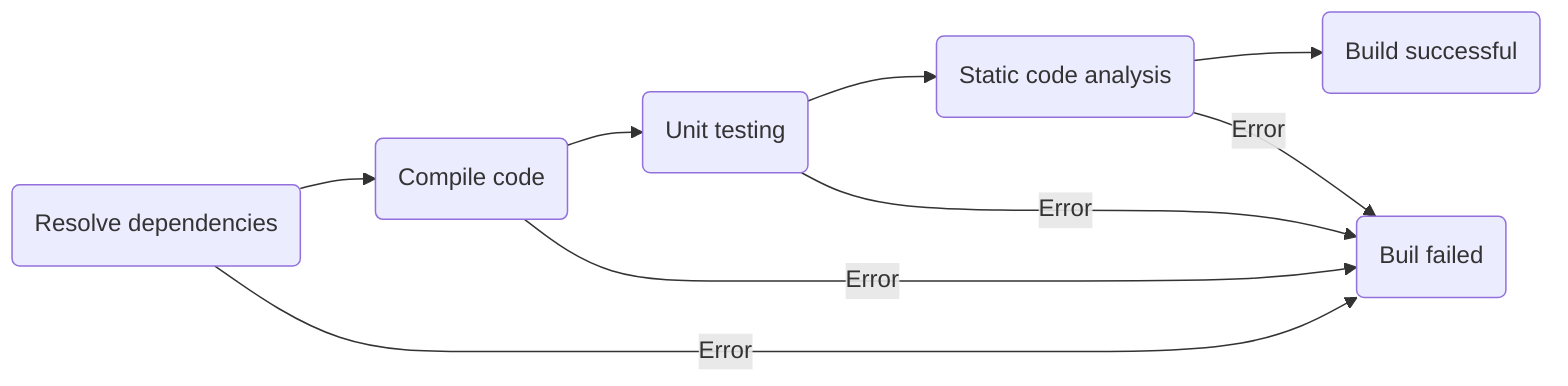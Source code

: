graph LR; 
id1(Resolve dependencies); 
id1 --> id2(Compile code); 
id2 --> id3(Unit testing); 
id3 --> id4(Static code analysis);
id4 --> id6(Build successful);
id1 -->|Error|id5(Buil failed);
id2 -->|Error|id5(Buil failed);
id3 -->|Error|id5(Buil failed);
id4 -->|Error|id5(Buil failed);